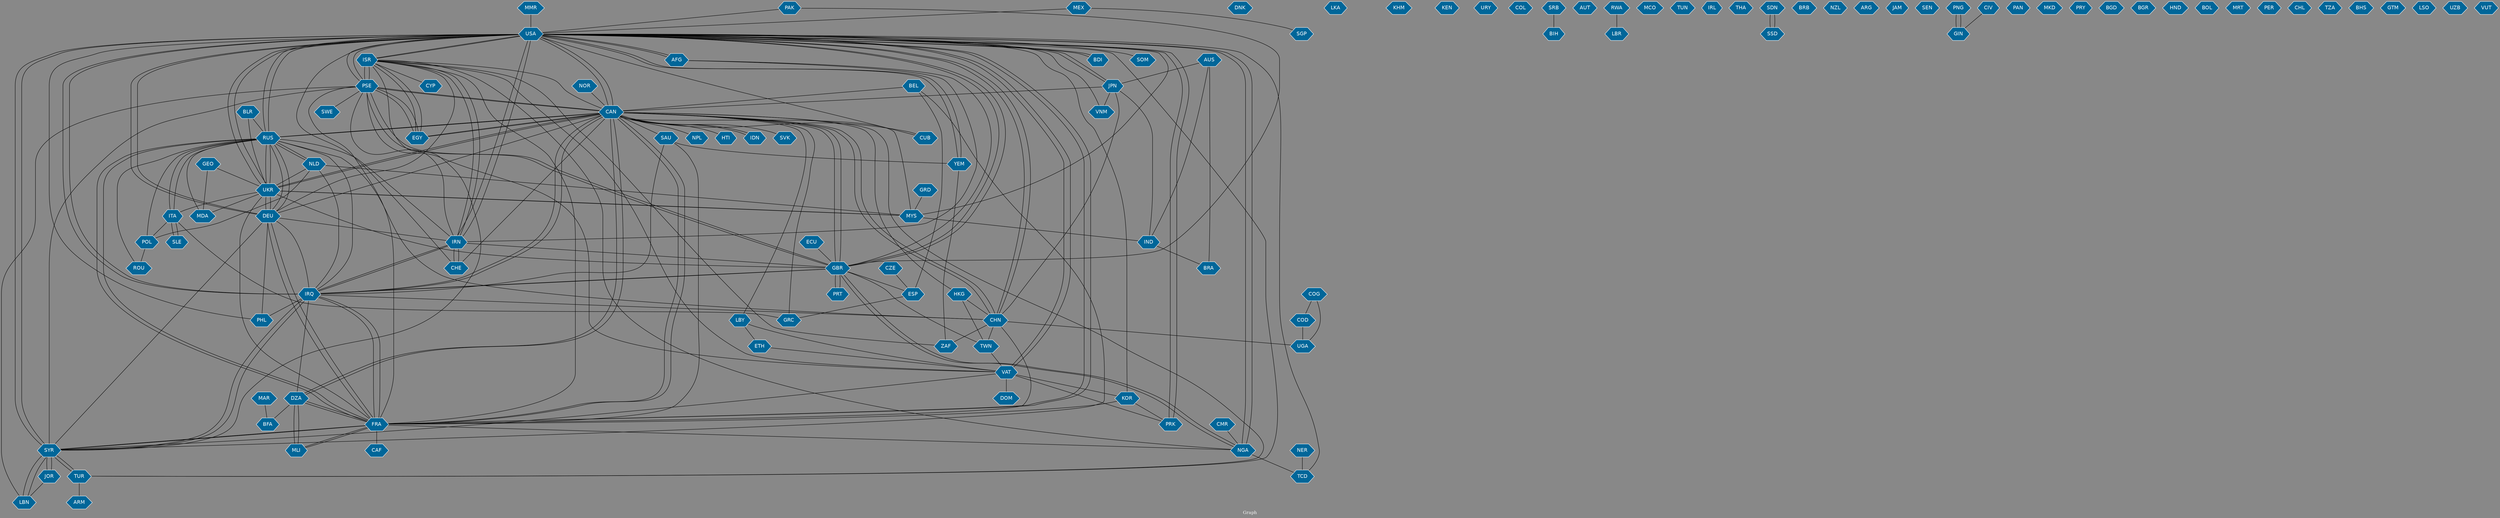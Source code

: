 // Countries together in item graph
graph {
	graph [bgcolor="#888888" fontcolor=white fontsize=12 label="Graph" outputorder=edgesfirst overlap=prism]
	node [color=white fillcolor="#006699" fontcolor=white fontname=Helvetica shape=hexagon style=filled]
	edge [arrowhead=open color=black fontcolor=white fontname=Courier fontsize=12]
		USA [label=USA]
		MEX [label=MEX]
		ISR [label=ISR]
		PSE [label=PSE]
		NLD [label=NLD]
		ESP [label=ESP]
		RUS [label=RUS]
		BFA [label=BFA]
		SYR [label=SYR]
		LBY [label=LBY]
		JPN [label=JPN]
		UKR [label=UKR]
		PAK [label=PAK]
		CAF [label=CAF]
		EGY [label=EGY]
		IRQ [label=IRQ]
		VAT [label=VAT]
		LBN [label=LBN]
		NGA [label=NGA]
		PRK [label=PRK]
		IND [label=IND]
		KOR [label=KOR]
		GRD [label=GRD]
		YEM [label=YEM]
		FRA [label=FRA]
		ITA [label=ITA]
		DNK [label=DNK]
		TUR [label=TUR]
		IRN [label=IRN]
		CHN [label=CHN]
		LKA [label=LKA]
		KHM [label=KHM]
		BRA [label=BRA]
		AUS [label=AUS]
		DEU [label=DEU]
		GBR [label=GBR]
		CAN [label=CAN]
		ZAF [label=ZAF]
		KEN [label=KEN]
		POL [label=POL]
		ROU [label=ROU]
		CUB [label=CUB]
		ETH [label=ETH]
		MLI [label=MLI]
		URY [label=URY]
		AFG [label=AFG]
		DZA [label=DZA]
		COL [label=COL]
		HKG [label=HKG]
		SWE [label=SWE]
		BIH [label=BIH]
		SAU [label=SAU]
		BDI [label=BDI]
		SRB [label=SRB]
		AUT [label=AUT]
		MYS [label=MYS]
		DOM [label=DOM]
		NOR [label=NOR]
		NPL [label=NPL]
		LBR [label=LBR]
		BEL [label=BEL]
		SLE [label=SLE]
		TWN [label=TWN]
		MCO [label=MCO]
		TUN [label=TUN]
		IRL [label=IRL]
		TCD [label=TCD]
		THA [label=THA]
		SDN [label=SDN]
		SSD [label=SSD]
		VNM [label=VNM]
		HTI [label=HTI]
		CHE [label=CHE]
		BRB [label=BRB]
		IDN [label=IDN]
		NZL [label=NZL]
		SOM [label=SOM]
		ARG [label=ARG]
		JAM [label=JAM]
		CMR [label=CMR]
		UGA [label=UGA]
		SEN [label=SEN]
		CZE [label=CZE]
		COD [label=COD]
		PNG [label=PNG]
		GIN [label=GIN]
		MMR [label=MMR]
		PAN [label=PAN]
		MKD [label=MKD]
		PRY [label=PRY]
		CIV [label=CIV]
		BGD [label=BGD]
		BGR [label=BGR]
		COG [label=COG]
		HND [label=HND]
		JOR [label=JOR]
		BOL [label=BOL]
		CYP [label=CYP]
		MRT [label=MRT]
		MAR [label=MAR]
		GEO [label=GEO]
		BLR [label=BLR]
		SGP [label=SGP]
		PER [label=PER]
		MDA [label=MDA]
		ECU [label=ECU]
		PHL [label=PHL]
		GRC [label=GRC]
		PRT [label=PRT]
		NER [label=NER]
		CHL [label=CHL]
		TZA [label=TZA]
		BHS [label=BHS]
		ARM [label=ARM]
		GTM [label=GTM]
		SVK [label=SVK]
		LSO [label=LSO]
		UZB [label=UZB]
		RWA [label=RWA]
		VUT [label=VUT]
			NGA -- ISR [weight=1]
			TUR -- SYR [weight=2]
			SYR -- TUR [weight=2]
			MLI -- FRA [weight=1]
			USA -- VAT [weight=2]
			USA -- SOM [weight=1]
			IDN -- CAN [weight=1]
			CAN -- USA [weight=4]
			SAU -- YEM [weight=1]
			GBR -- PSE [weight=1]
			VAT -- USA [weight=2]
			IRQ -- DEU [weight=1]
			CAN -- GBR [weight=2]
			DZA -- CAN [weight=1]
			IRQ -- GBR [weight=1]
			ISR -- CAN [weight=2]
			MYS -- USA [weight=1]
			NLD -- UKR [weight=1]
			DEU -- UKR [weight=2]
			AFG -- GBR [weight=2]
			USA -- NGA [weight=4]
			CHN -- CAN [weight=1]
			MEX -- SGP [weight=1]
			SYR -- DEU [weight=1]
			GBR -- PRT [weight=1]
			AFG -- USA [weight=9]
			CAN -- RUS [weight=4]
			CAN -- PSE [weight=1]
			RUS -- CAN [weight=2]
			CAN -- DZA [weight=2]
			IRN -- GBR [weight=1]
			CHE -- USA [weight=2]
			PSE -- VAT [weight=1]
			ISR -- IRN [weight=4]
			SYR -- LBN [weight=1]
			AUS -- JPN [weight=1]
			RUS -- DEU [weight=3]
			VAT -- SYR [weight=2]
			ISR -- ZAF [weight=1]
			KOR -- FRA [weight=1]
			CHN -- ZAF [weight=2]
			SDN -- SSD [weight=1]
			USA -- YEM [weight=1]
			JPN -- CHN [weight=1]
			CHN -- UGA [weight=1]
			PSE -- GBR [weight=1]
			IRQ -- CAN [weight=6]
			EGY -- CAN [weight=1]
			TUR -- USA [weight=1]
			FRA -- MLI [weight=1]
			PRK -- USA [weight=6]
			CAN -- CHE [weight=1]
			USA -- UKR [weight=3]
			USA -- IRN [weight=3]
			UKR -- MYS [weight=4]
			GRD -- MYS [weight=2]
			PSE -- SWE [weight=1]
			CZE -- ESP [weight=1]
			KOR -- PRK [weight=2]
			NGA -- USA [weight=4]
			CAN -- NPL [weight=2]
			JPN -- USA [weight=1]
			IRQ -- IRN [weight=1]
			BEL -- CAN [weight=1]
			CHN -- USA [weight=5]
			ITA -- RUS [weight=1]
			DEU -- PHL [weight=1]
			EGY -- PSE [weight=5]
			IRQ -- CHN [weight=1]
			CAN -- DEU [weight=1]
			GRC -- CAN [weight=1]
			PAK -- GBR [weight=1]
			EGY -- ISR [weight=4]
			BLR -- RUS [weight=1]
			GBR -- CAN [weight=2]
			FRA -- CAN [weight=4]
			JOR -- SYR [weight=1]
			CHN -- TWN [weight=1]
			POL -- ROU [weight=1]
			ISR -- VAT [weight=1]
			TWN -- VAT [weight=1]
			ITA -- SLE [weight=1]
			VNM -- USA [weight=1]
			USA -- SYR [weight=8]
			IRQ -- RUS [weight=1]
			CAN -- SVK [weight=1]
			CAN -- CHN [weight=2]
			IND -- BRA [weight=1]
			USA -- IRQ [weight=10]
			BLR -- UKR [weight=1]
			PSE -- EGY [weight=4]
			YEM -- ZAF [weight=1]
			PSE -- CAN [weight=1]
			CAN -- LBY [weight=1]
			LBN -- SYR [weight=1]
			UKR -- USA [weight=3]
			USA -- RUS [weight=9]
			IRQ -- SYR [weight=4]
			RUS -- MDA [weight=1]
			PSE -- ISR [weight=59]
			HKG -- CHN [weight=3]
			RUS -- NLD [weight=2]
			COG -- UGA [weight=1]
			ISR -- USA [weight=2]
			ECU -- GBR [weight=1]
			UKR -- MDA [weight=1]
			CAN -- HTI [weight=1]
			MAR -- BFA [weight=1]
			JPN -- CAN [weight=1]
			GEO -- MDA [weight=1]
			VAT -- PRK [weight=1]
			MYS -- UKR [weight=2]
			JPN -- IND [weight=1]
			GBR -- ESP [weight=1]
			CAN -- SAU [weight=3]
			FRA -- DEU [weight=4]
			GBR -- IRQ [weight=1]
			USA -- KOR [weight=1]
			DZA -- MLI [weight=3]
			PNG -- GIN [weight=1]
			CMR -- NGA [weight=1]
			CAN -- CUB [weight=1]
			IRN -- RUS [weight=1]
			FRA -- USA [weight=5]
			GIN -- PNG [weight=3]
			PSE -- FRA [weight=2]
			ISR -- PSE [weight=49]
			IRQ -- NLD [weight=1]
			SAU -- IRQ [weight=1]
			CAN -- EGY [weight=1]
			PAK -- USA [weight=1]
			MLI -- DZA [weight=3]
			MYS -- IND [weight=1]
			IRN -- IRQ [weight=2]
			ETH -- VAT [weight=1]
			CAN -- IDN [weight=1]
			UKR -- DEU [weight=3]
			NLD -- RUS [weight=2]
			TWN -- GBR [weight=1]
			FRA -- DZA [weight=2]
			MYS -- CAN [weight=1]
			AFG -- IRN [weight=1]
			SYR -- JOR [weight=1]
			USA -- AFG [weight=2]
			JPN -- VNM [weight=1]
			DEU -- RUS [weight=1]
			CHE -- IRN [weight=1]
			USA -- CHN [weight=3]
			VAT -- DOM [weight=1]
			HKG -- TWN [weight=1]
			FRA -- SYR [weight=1]
			DEU -- IRN [weight=1]
			USA -- JPN [weight=1]
			ITA -- POL [weight=1]
			CAN -- FRA [weight=3]
			IRQ -- DZA [weight=1]
			SYR -- FRA [weight=2]
			RUS -- UKR [weight=41]
			MMR -- USA [weight=1]
			USA -- FRA [weight=2]
			FRA -- RUS [weight=1]
			IRN -- USA [weight=6]
			GEO -- UKR [weight=1]
			USA -- PSE [weight=2]
			DZA -- FRA [weight=1]
			VAT -- KOR [weight=2]
			ISR -- DEU [weight=1]
			POL -- RUS [weight=1]
			IRQ -- FRA [weight=4]
			ISR -- CYP [weight=1]
			BDI -- USA [weight=1]
			NGA -- TCD [weight=1]
			GBR -- USA [weight=2]
			USA -- DEU [weight=4]
			AUS -- BRA [weight=1]
			LBY -- ETH [weight=1]
			USA -- PRK [weight=5]
			MEX -- USA [weight=1]
			USA -- ISR [weight=7]
			ESP -- GRC [weight=1]
			SYR -- USA [weight=8]
			SYR -- IRQ [weight=3]
			UKR -- RUS [weight=45]
			ITA -- GRC [weight=1]
			CAN -- HKG [weight=1]
			USA -- CAN [weight=5]
			SRB -- BIH [weight=2]
			MYS -- NLD [weight=1]
			DEU -- FRA [weight=1]
			COD -- UGA [weight=2]
			ISR -- SYR [weight=1]
			SLE -- ITA [weight=1]
			RUS -- FRA [weight=4]
			USA -- BDI [weight=1]
			POL -- NLD [weight=1]
			IRQ -- USA [weight=10]
			UKR -- CAN [weight=3]
			PSE -- SYR [weight=1]
			CIV -- GIN [weight=1]
			FRA -- IRQ [weight=4]
			PSE -- USA [weight=2]
			AUS -- IND [weight=1]
			UKR -- ITA [weight=2]
			NGA -- GBR [weight=1]
			PRT -- GBR [weight=1]
			CAN -- UKR [weight=2]
			LBY -- VAT [weight=1]
			CHN -- FRA [weight=1]
			BEL -- SYR [weight=1]
			USA -- TCD [weight=1]
			RWA -- LBR [weight=1]
			DZA -- BFA [weight=1]
			COG -- COD [weight=1]
			GBR -- UKR [weight=1]
			RUS -- ROU [weight=1]
			FRA -- CAF [weight=1]
			USA -- PHL [weight=1]
			YEM -- USA [weight=2]
			NOR -- CAN [weight=1]
			SAU -- FRA [weight=1]
			RUS -- USA [weight=12]
			LBN -- PSE [weight=1]
			USA -- CUB [weight=6]
			DEU -- USA [weight=3]
			CAN -- TUR [weight=1]
			GBR -- NGA [weight=1]
			FRA -- NGA [weight=1]
			TUR -- ARM [weight=1]
			IRQ -- PHL [weight=1]
			PSE -- IRN [weight=2]
			BEL -- ESP [weight=1]
			FRA -- ISR [weight=1]
			CAN -- IRQ [weight=3]
			ISR -- EGY [weight=2]
			IRN -- ISR [weight=2]
			IRN -- CHE [weight=1]
			SSD -- SDN [weight=5]
			USA -- GBR [weight=1]
			FRA -- UKR [weight=2]
			RUS -- CHN [weight=1]
			JOR -- LBN [weight=1]
			RUS -- ITA [weight=2]
			NER -- TCD [weight=1]
}